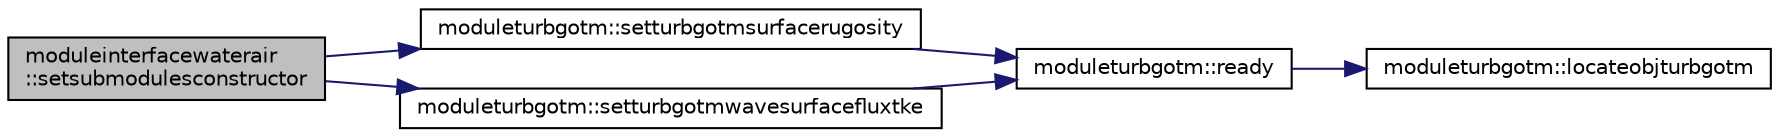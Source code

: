 digraph "moduleinterfacewaterair::setsubmodulesconstructor"
{
 // LATEX_PDF_SIZE
  edge [fontname="Helvetica",fontsize="10",labelfontname="Helvetica",labelfontsize="10"];
  node [fontname="Helvetica",fontsize="10",shape=record];
  rankdir="LR";
  Node1 [label="moduleinterfacewaterair\l::setsubmodulesconstructor",height=0.2,width=0.4,color="black", fillcolor="grey75", style="filled", fontcolor="black",tooltip=" "];
  Node1 -> Node2 [color="midnightblue",fontsize="10",style="solid",fontname="Helvetica"];
  Node2 [label="moduleturbgotm::setturbgotmsurfacerugosity",height=0.2,width=0.4,color="black", fillcolor="white", style="filled",URL="$namespacemoduleturbgotm.html#ac71371400c754c4786f6914ccc6d6c70",tooltip=" "];
  Node2 -> Node3 [color="midnightblue",fontsize="10",style="solid",fontname="Helvetica"];
  Node3 [label="moduleturbgotm::ready",height=0.2,width=0.4,color="black", fillcolor="white", style="filled",URL="$namespacemoduleturbgotm.html#a8b59a232d6c61837f14e169cef43d695",tooltip=" "];
  Node3 -> Node4 [color="midnightblue",fontsize="10",style="solid",fontname="Helvetica"];
  Node4 [label="moduleturbgotm::locateobjturbgotm",height=0.2,width=0.4,color="black", fillcolor="white", style="filled",URL="$namespacemoduleturbgotm.html#a2445ccc2c59cf2ae892fd78dda123a3d",tooltip=" "];
  Node1 -> Node5 [color="midnightblue",fontsize="10",style="solid",fontname="Helvetica"];
  Node5 [label="moduleturbgotm::setturbgotmwavesurfacefluxtke",height=0.2,width=0.4,color="black", fillcolor="white", style="filled",URL="$namespacemoduleturbgotm.html#a868b912c54f8467afdf5608913e56f87",tooltip=" "];
  Node5 -> Node3 [color="midnightblue",fontsize="10",style="solid",fontname="Helvetica"];
}
